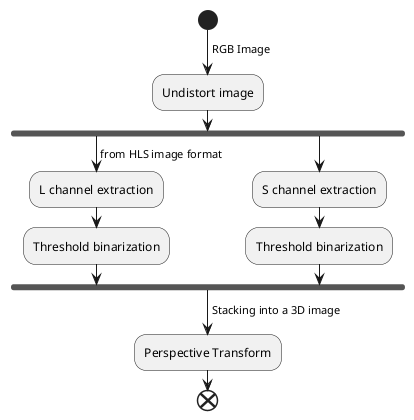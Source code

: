 @startuml
start
-> RGB Image;
:Undistort image;
fork
    -> from HLS image format;
    :L channel extraction;
    :Threshold binarization;
fork again
    :S channel extraction;
    :Threshold binarization;
end fork
-> Stacking into a 3D image;
:Perspective Transform;

end
@enduml
